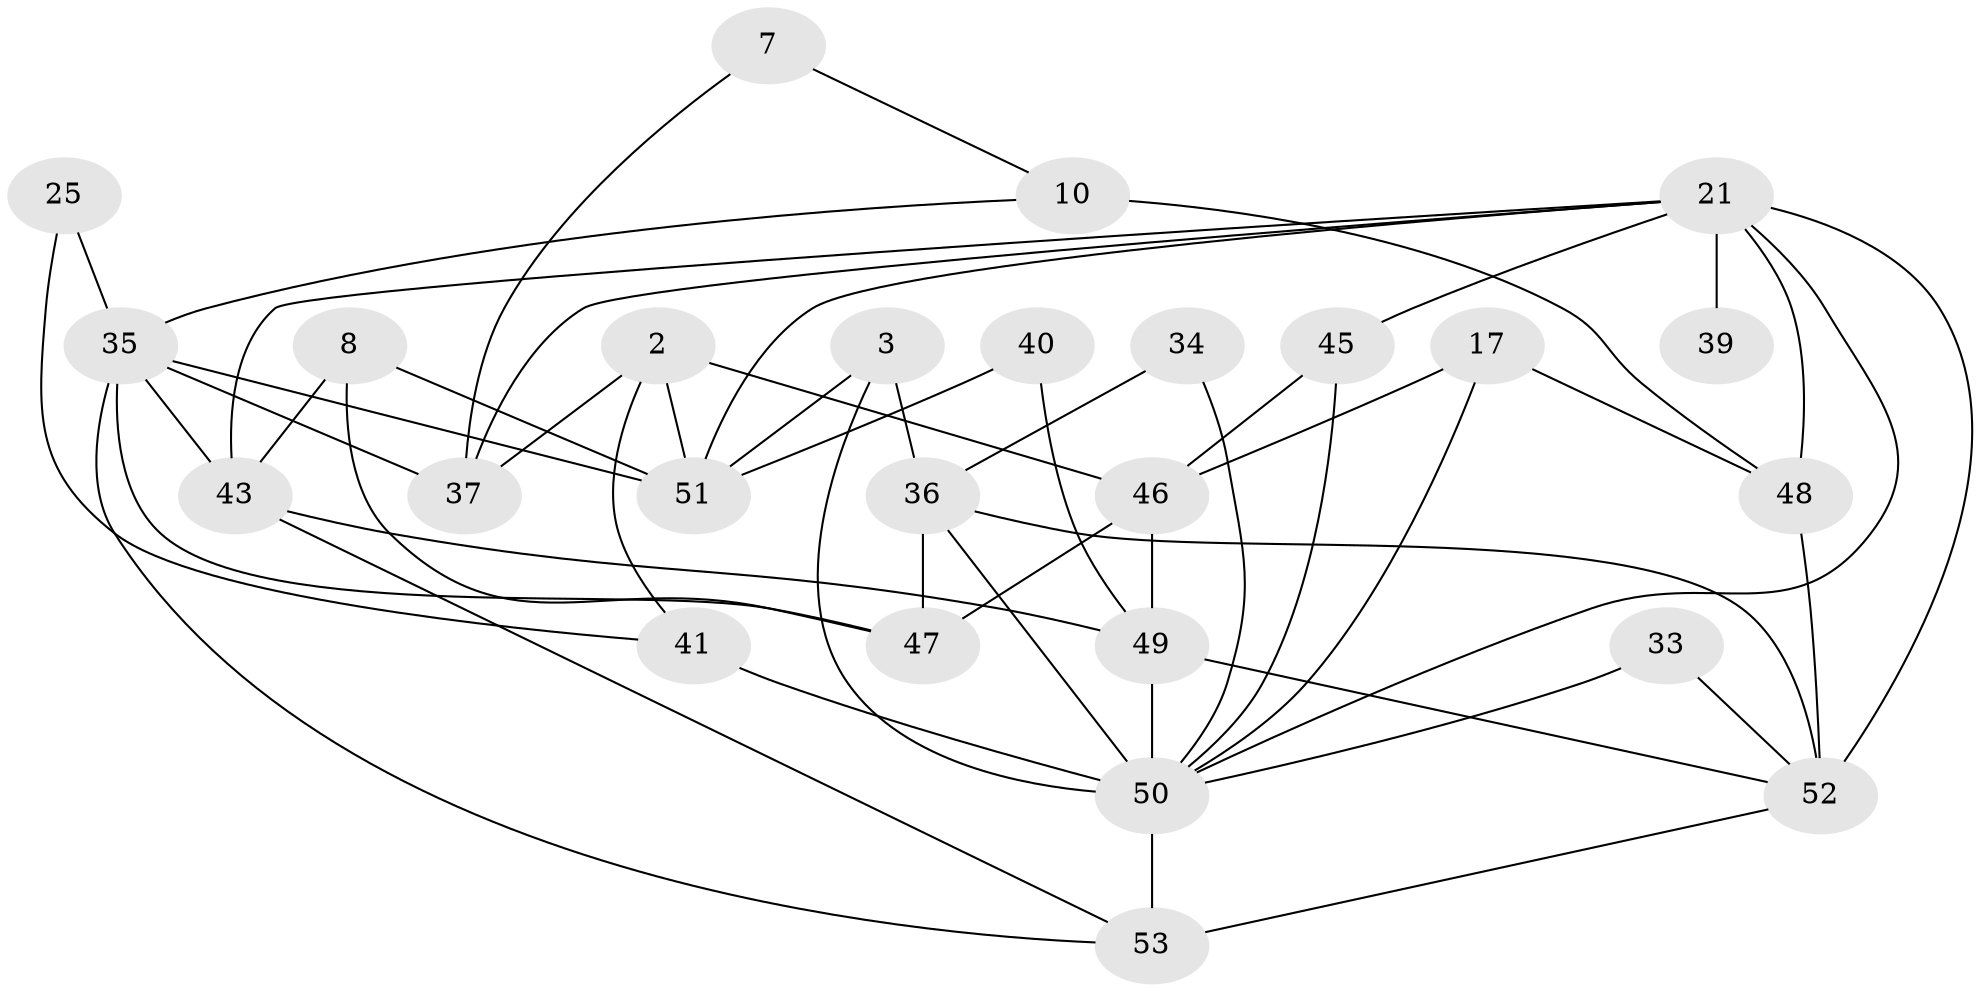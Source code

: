 // original degree distribution, {6: 0.11320754716981132, 5: 0.16981132075471697, 2: 0.18867924528301888, 3: 0.22641509433962265, 4: 0.24528301886792453, 7: 0.018867924528301886, 8: 0.03773584905660377}
// Generated by graph-tools (version 1.1) at 2025/50/03/09/25 04:50:11]
// undirected, 26 vertices, 53 edges
graph export_dot {
graph [start="1"]
  node [color=gray90,style=filled];
  2;
  3;
  7;
  8 [super="+5"];
  10 [super="+6"];
  17;
  21 [super="+14+16"];
  25;
  33;
  34;
  35 [super="+31+29+22"];
  36 [super="+12+23"];
  37 [super="+28"];
  39;
  40;
  41;
  43 [super="+4+19"];
  45 [super="+27"];
  46 [super="+20"];
  47 [super="+1"];
  48 [super="+38"];
  49 [super="+9+42"];
  50 [super="+24+44"];
  51 [super="+32"];
  52 [super="+30"];
  53;
  2 -- 37 [weight=2];
  2 -- 41;
  2 -- 51;
  2 -- 46;
  3 -- 36 [weight=2];
  3 -- 50 [weight=2];
  3 -- 51;
  7 -- 37;
  7 -- 10;
  8 -- 51 [weight=2];
  8 -- 43;
  8 -- 47 [weight=2];
  10 -- 48 [weight=2];
  10 -- 35;
  17 -- 48;
  17 -- 46;
  17 -- 50;
  21 -- 39 [weight=2];
  21 -- 37;
  21 -- 52 [weight=2];
  21 -- 50 [weight=2];
  21 -- 45;
  21 -- 51;
  21 -- 48;
  21 -- 43;
  25 -- 41;
  25 -- 35;
  33 -- 50;
  33 -- 52;
  34 -- 36;
  34 -- 50;
  35 -- 53 [weight=2];
  35 -- 47 [weight=2];
  35 -- 51 [weight=2];
  35 -- 37 [weight=2];
  35 -- 43 [weight=2];
  36 -- 47 [weight=2];
  36 -- 52;
  36 -- 50;
  40 -- 49;
  40 -- 51;
  41 -- 50 [weight=3];
  43 -- 53;
  43 -- 49;
  45 -- 50;
  45 -- 46;
  46 -- 47 [weight=2];
  46 -- 49;
  48 -- 52 [weight=3];
  49 -- 50 [weight=2];
  49 -- 52;
  50 -- 53 [weight=3];
  52 -- 53 [weight=2];
}
